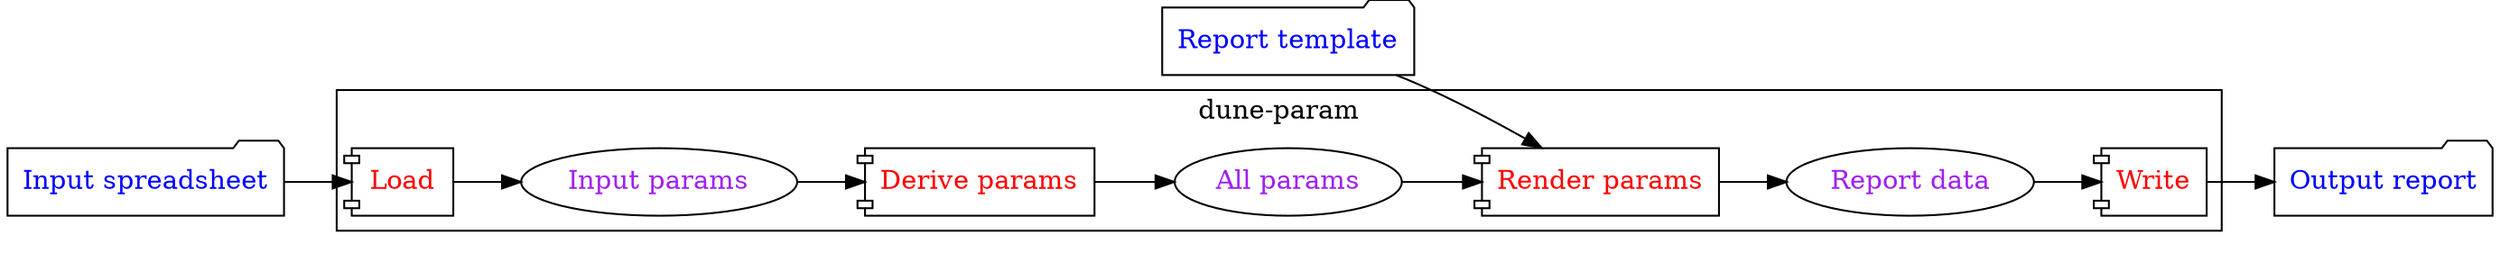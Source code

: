 digraph "flow" {
	rankdir="LR";

	// data
	node[group=data, shape=ellipse, fontcolor=purple]
	extparams[label="Input params"];
	allparams[label="All params"];
	reportdata[label="Report data"];
	
	// files
	node[group=files, shape=folder, fontcolor=blue]
	spreadsheet[label="Input spreadsheet"];
	templatefile[label="Report template"];
	outputfile[label="Output report"];

	// processing
	node[group=proc, shape=component, fontcolor=red]
	load[label="Load"];
	calc[label="Derive params"];
	render[label="Render params"];
	write[label="Write"];

	subgraph cluster_duneparams {
		load->extparams->calc->allparams->render->reportdata->write;
		label="dune-param";
	}
	
	spreadsheet->load;
	templatefile->render;
	write->outputfile;
}
